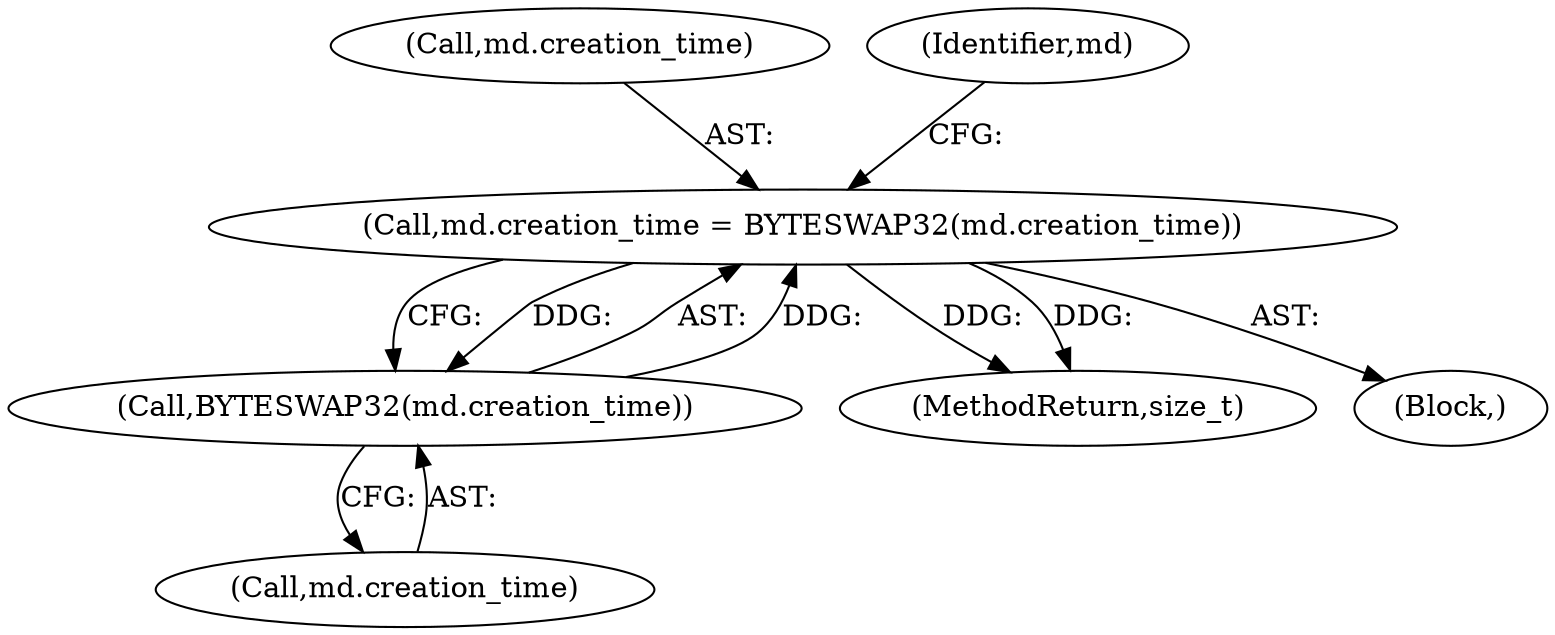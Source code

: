 digraph "0_gpmf-parser_341f12cd5b97ab419e53853ca00176457c9f1681_5@API" {
"1000474" [label="(Call,md.creation_time = BYTESWAP32(md.creation_time))"];
"1000478" [label="(Call,BYTESWAP32(md.creation_time))"];
"1000474" [label="(Call,md.creation_time = BYTESWAP32(md.creation_time))"];
"1001992" [label="(MethodReturn,size_t)"];
"1000478" [label="(Call,BYTESWAP32(md.creation_time))"];
"1000479" [label="(Call,md.creation_time)"];
"1000475" [label="(Call,md.creation_time)"];
"1000484" [label="(Identifier,md)"];
"1000473" [label="(Block,)"];
"1000474" [label="(Call,md.creation_time = BYTESWAP32(md.creation_time))"];
"1000474" -> "1000473"  [label="AST: "];
"1000474" -> "1000478"  [label="CFG: "];
"1000475" -> "1000474"  [label="AST: "];
"1000478" -> "1000474"  [label="AST: "];
"1000484" -> "1000474"  [label="CFG: "];
"1000474" -> "1001992"  [label="DDG: "];
"1000474" -> "1001992"  [label="DDG: "];
"1000478" -> "1000474"  [label="DDG: "];
"1000474" -> "1000478"  [label="DDG: "];
"1000478" -> "1000479"  [label="CFG: "];
"1000479" -> "1000478"  [label="AST: "];
}
